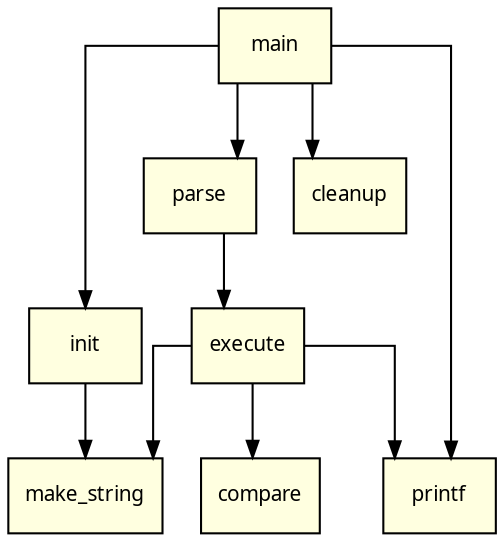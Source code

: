 digraph test {
    splines = ortho;

    edge [
        arrowsize = 0.8
    ];

    node [
        shape = rect,
        style = filled,
        fillcolor = lightyellow,
        fontname = "Verdana",
        fontsize = 10
    ];

    main -> parse -> execute
    main -> init
    main -> cleanup
    execute -> make_string
    execute -> printf
    init -> make_string
    main -> printf
    execute -> compare
}
